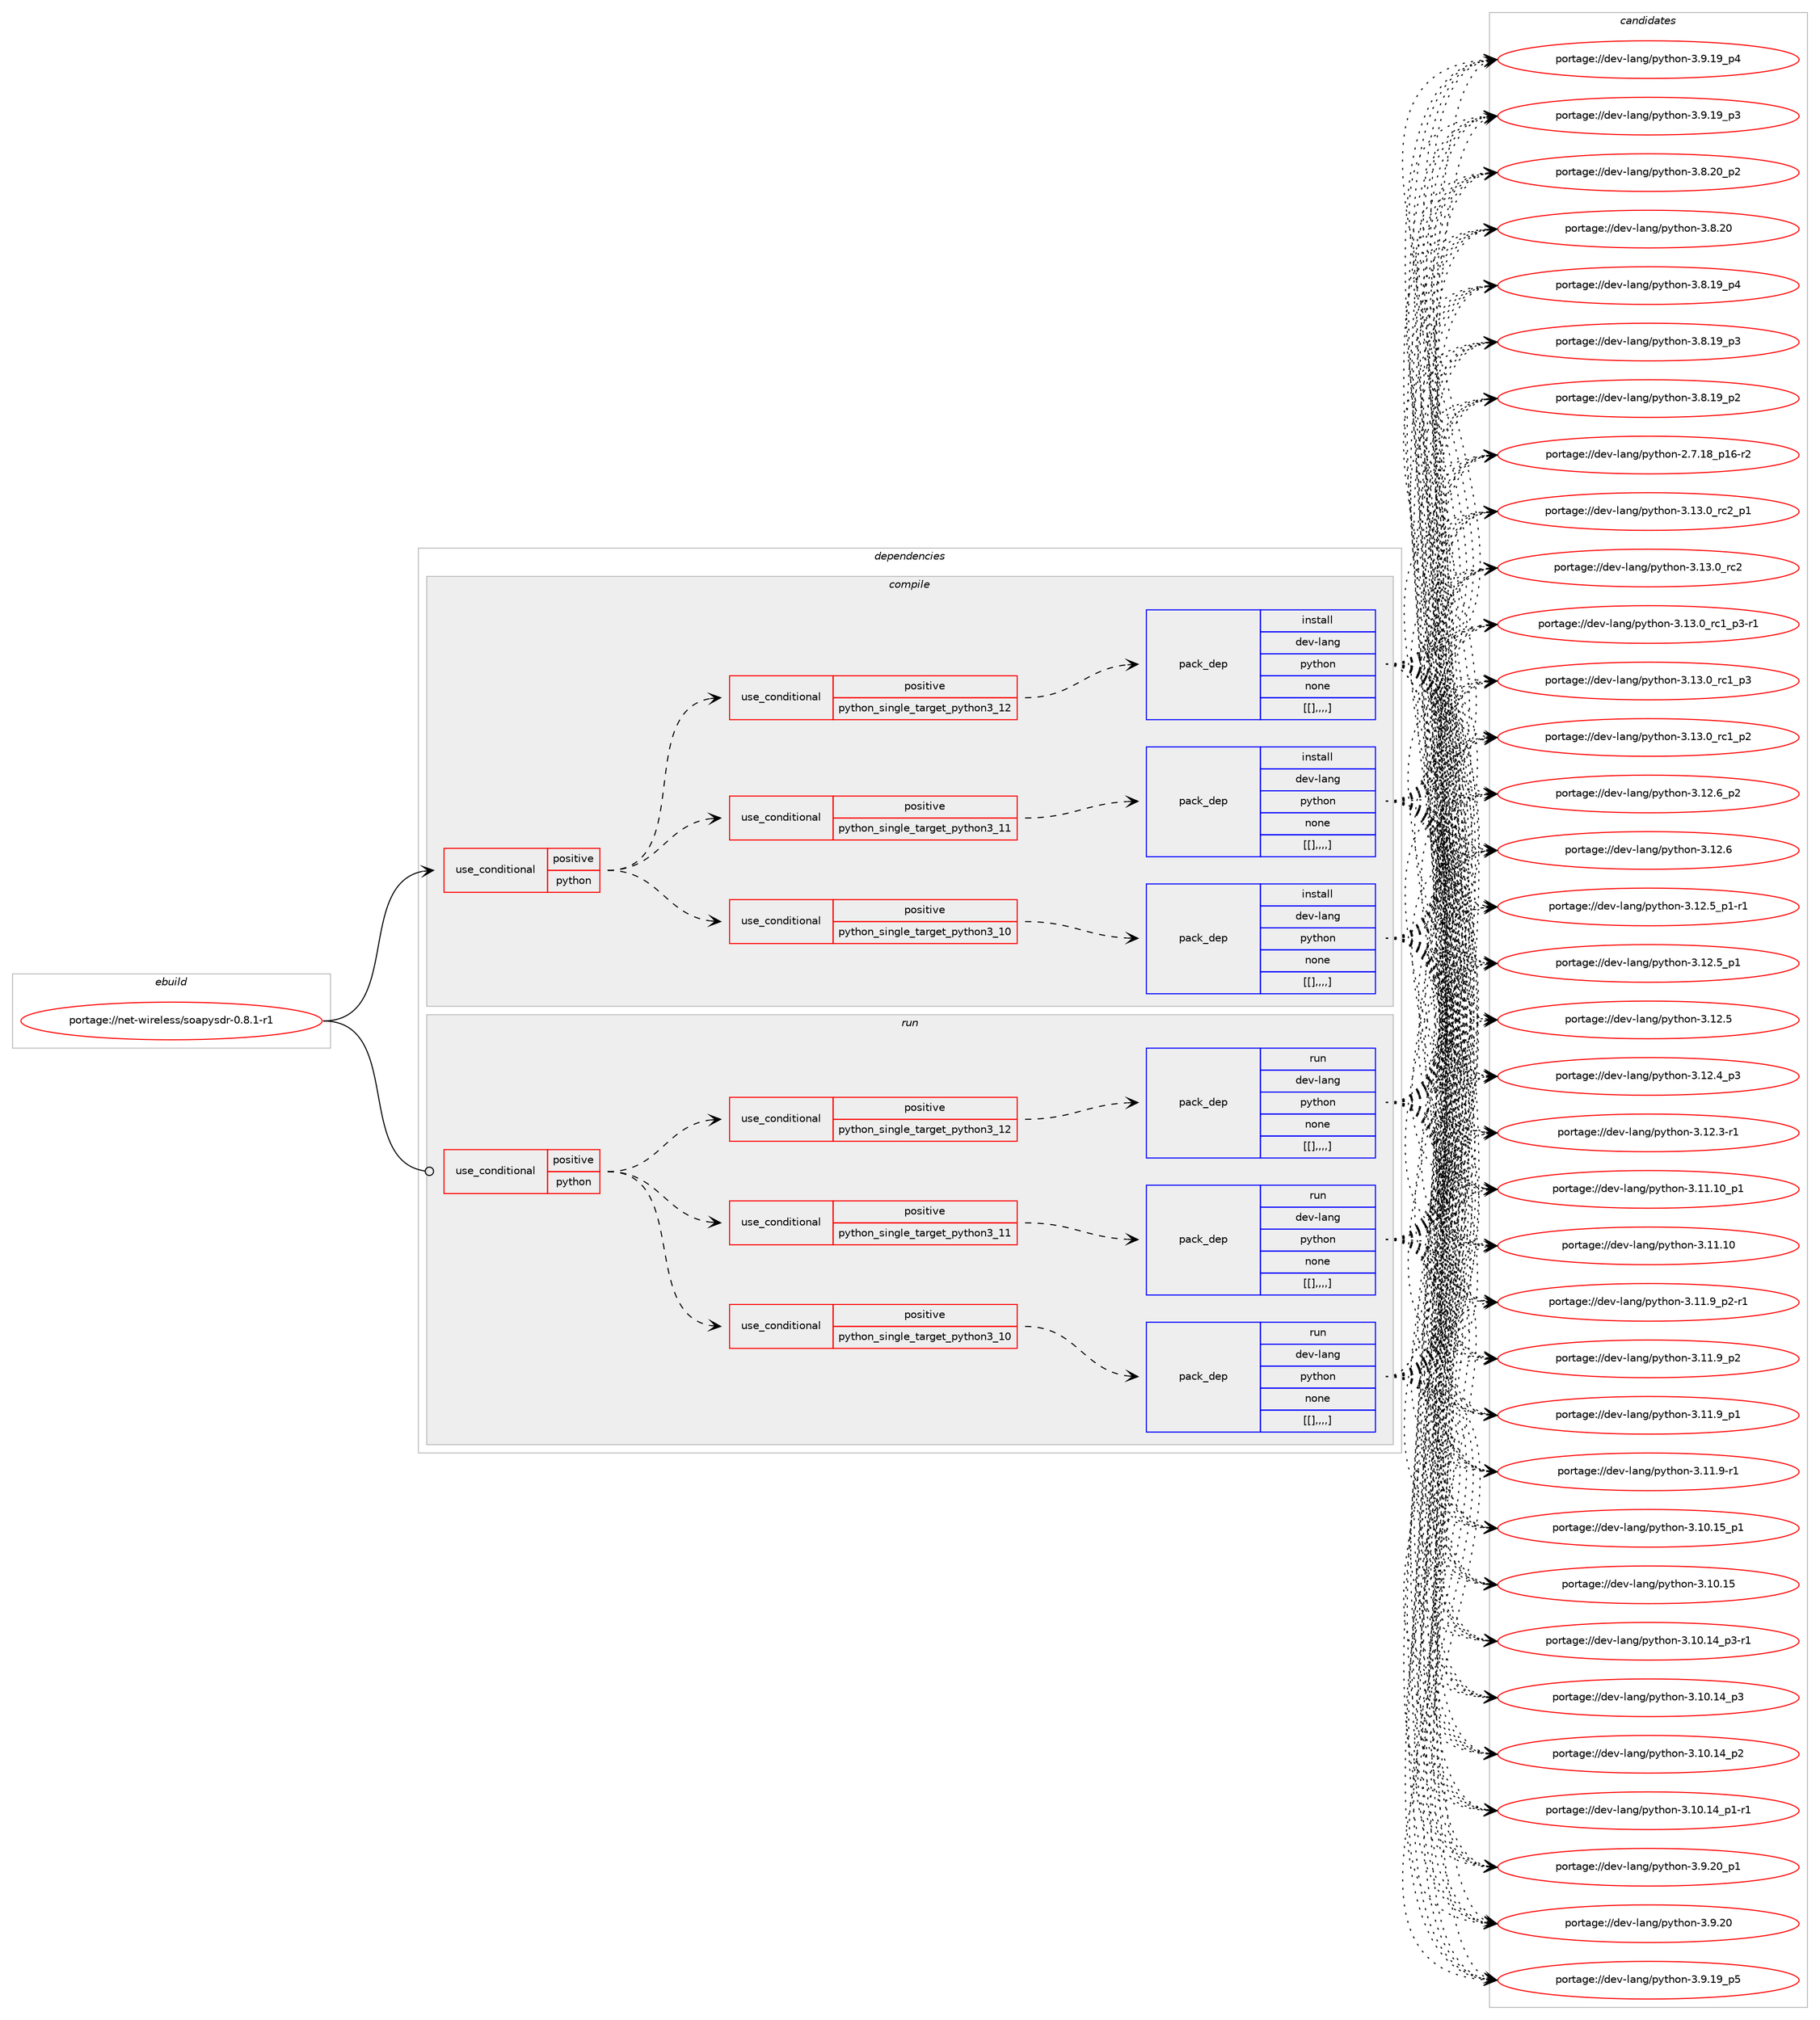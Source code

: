digraph prolog {

# *************
# Graph options
# *************

newrank=true;
concentrate=true;
compound=true;
graph [rankdir=LR,fontname=Helvetica,fontsize=10,ranksep=1.5];#, ranksep=2.5, nodesep=0.2];
edge  [arrowhead=vee];
node  [fontname=Helvetica,fontsize=10];

# **********
# The ebuild
# **********

subgraph cluster_leftcol {
color=gray;
label=<<i>ebuild</i>>;
id [label="portage://net-wireless/soapysdr-0.8.1-r1", color=red, width=4, href="../net-wireless/soapysdr-0.8.1-r1.svg"];
}

# ****************
# The dependencies
# ****************

subgraph cluster_midcol {
color=gray;
label=<<i>dependencies</i>>;
subgraph cluster_compile {
fillcolor="#eeeeee";
style=filled;
label=<<i>compile</i>>;
subgraph cond106927 {
dependency400017 [label=<<TABLE BORDER="0" CELLBORDER="1" CELLSPACING="0" CELLPADDING="4"><TR><TD ROWSPAN="3" CELLPADDING="10">use_conditional</TD></TR><TR><TD>positive</TD></TR><TR><TD>python</TD></TR></TABLE>>, shape=none, color=red];
subgraph cond106928 {
dependency400018 [label=<<TABLE BORDER="0" CELLBORDER="1" CELLSPACING="0" CELLPADDING="4"><TR><TD ROWSPAN="3" CELLPADDING="10">use_conditional</TD></TR><TR><TD>positive</TD></TR><TR><TD>python_single_target_python3_10</TD></TR></TABLE>>, shape=none, color=red];
subgraph pack290255 {
dependency400019 [label=<<TABLE BORDER="0" CELLBORDER="1" CELLSPACING="0" CELLPADDING="4" WIDTH="220"><TR><TD ROWSPAN="6" CELLPADDING="30">pack_dep</TD></TR><TR><TD WIDTH="110">install</TD></TR><TR><TD>dev-lang</TD></TR><TR><TD>python</TD></TR><TR><TD>none</TD></TR><TR><TD>[[],,,,]</TD></TR></TABLE>>, shape=none, color=blue];
}
dependency400018:e -> dependency400019:w [weight=20,style="dashed",arrowhead="vee"];
}
dependency400017:e -> dependency400018:w [weight=20,style="dashed",arrowhead="vee"];
subgraph cond106929 {
dependency400020 [label=<<TABLE BORDER="0" CELLBORDER="1" CELLSPACING="0" CELLPADDING="4"><TR><TD ROWSPAN="3" CELLPADDING="10">use_conditional</TD></TR><TR><TD>positive</TD></TR><TR><TD>python_single_target_python3_11</TD></TR></TABLE>>, shape=none, color=red];
subgraph pack290256 {
dependency400021 [label=<<TABLE BORDER="0" CELLBORDER="1" CELLSPACING="0" CELLPADDING="4" WIDTH="220"><TR><TD ROWSPAN="6" CELLPADDING="30">pack_dep</TD></TR><TR><TD WIDTH="110">install</TD></TR><TR><TD>dev-lang</TD></TR><TR><TD>python</TD></TR><TR><TD>none</TD></TR><TR><TD>[[],,,,]</TD></TR></TABLE>>, shape=none, color=blue];
}
dependency400020:e -> dependency400021:w [weight=20,style="dashed",arrowhead="vee"];
}
dependency400017:e -> dependency400020:w [weight=20,style="dashed",arrowhead="vee"];
subgraph cond106930 {
dependency400022 [label=<<TABLE BORDER="0" CELLBORDER="1" CELLSPACING="0" CELLPADDING="4"><TR><TD ROWSPAN="3" CELLPADDING="10">use_conditional</TD></TR><TR><TD>positive</TD></TR><TR><TD>python_single_target_python3_12</TD></TR></TABLE>>, shape=none, color=red];
subgraph pack290257 {
dependency400023 [label=<<TABLE BORDER="0" CELLBORDER="1" CELLSPACING="0" CELLPADDING="4" WIDTH="220"><TR><TD ROWSPAN="6" CELLPADDING="30">pack_dep</TD></TR><TR><TD WIDTH="110">install</TD></TR><TR><TD>dev-lang</TD></TR><TR><TD>python</TD></TR><TR><TD>none</TD></TR><TR><TD>[[],,,,]</TD></TR></TABLE>>, shape=none, color=blue];
}
dependency400022:e -> dependency400023:w [weight=20,style="dashed",arrowhead="vee"];
}
dependency400017:e -> dependency400022:w [weight=20,style="dashed",arrowhead="vee"];
}
id:e -> dependency400017:w [weight=20,style="solid",arrowhead="vee"];
}
subgraph cluster_compileandrun {
fillcolor="#eeeeee";
style=filled;
label=<<i>compile and run</i>>;
}
subgraph cluster_run {
fillcolor="#eeeeee";
style=filled;
label=<<i>run</i>>;
subgraph cond106931 {
dependency400024 [label=<<TABLE BORDER="0" CELLBORDER="1" CELLSPACING="0" CELLPADDING="4"><TR><TD ROWSPAN="3" CELLPADDING="10">use_conditional</TD></TR><TR><TD>positive</TD></TR><TR><TD>python</TD></TR></TABLE>>, shape=none, color=red];
subgraph cond106932 {
dependency400025 [label=<<TABLE BORDER="0" CELLBORDER="1" CELLSPACING="0" CELLPADDING="4"><TR><TD ROWSPAN="3" CELLPADDING="10">use_conditional</TD></TR><TR><TD>positive</TD></TR><TR><TD>python_single_target_python3_10</TD></TR></TABLE>>, shape=none, color=red];
subgraph pack290258 {
dependency400026 [label=<<TABLE BORDER="0" CELLBORDER="1" CELLSPACING="0" CELLPADDING="4" WIDTH="220"><TR><TD ROWSPAN="6" CELLPADDING="30">pack_dep</TD></TR><TR><TD WIDTH="110">run</TD></TR><TR><TD>dev-lang</TD></TR><TR><TD>python</TD></TR><TR><TD>none</TD></TR><TR><TD>[[],,,,]</TD></TR></TABLE>>, shape=none, color=blue];
}
dependency400025:e -> dependency400026:w [weight=20,style="dashed",arrowhead="vee"];
}
dependency400024:e -> dependency400025:w [weight=20,style="dashed",arrowhead="vee"];
subgraph cond106933 {
dependency400027 [label=<<TABLE BORDER="0" CELLBORDER="1" CELLSPACING="0" CELLPADDING="4"><TR><TD ROWSPAN="3" CELLPADDING="10">use_conditional</TD></TR><TR><TD>positive</TD></TR><TR><TD>python_single_target_python3_11</TD></TR></TABLE>>, shape=none, color=red];
subgraph pack290259 {
dependency400028 [label=<<TABLE BORDER="0" CELLBORDER="1" CELLSPACING="0" CELLPADDING="4" WIDTH="220"><TR><TD ROWSPAN="6" CELLPADDING="30">pack_dep</TD></TR><TR><TD WIDTH="110">run</TD></TR><TR><TD>dev-lang</TD></TR><TR><TD>python</TD></TR><TR><TD>none</TD></TR><TR><TD>[[],,,,]</TD></TR></TABLE>>, shape=none, color=blue];
}
dependency400027:e -> dependency400028:w [weight=20,style="dashed",arrowhead="vee"];
}
dependency400024:e -> dependency400027:w [weight=20,style="dashed",arrowhead="vee"];
subgraph cond106934 {
dependency400029 [label=<<TABLE BORDER="0" CELLBORDER="1" CELLSPACING="0" CELLPADDING="4"><TR><TD ROWSPAN="3" CELLPADDING="10">use_conditional</TD></TR><TR><TD>positive</TD></TR><TR><TD>python_single_target_python3_12</TD></TR></TABLE>>, shape=none, color=red];
subgraph pack290260 {
dependency400030 [label=<<TABLE BORDER="0" CELLBORDER="1" CELLSPACING="0" CELLPADDING="4" WIDTH="220"><TR><TD ROWSPAN="6" CELLPADDING="30">pack_dep</TD></TR><TR><TD WIDTH="110">run</TD></TR><TR><TD>dev-lang</TD></TR><TR><TD>python</TD></TR><TR><TD>none</TD></TR><TR><TD>[[],,,,]</TD></TR></TABLE>>, shape=none, color=blue];
}
dependency400029:e -> dependency400030:w [weight=20,style="dashed",arrowhead="vee"];
}
dependency400024:e -> dependency400029:w [weight=20,style="dashed",arrowhead="vee"];
}
id:e -> dependency400024:w [weight=20,style="solid",arrowhead="odot"];
}
}

# **************
# The candidates
# **************

subgraph cluster_choices {
rank=same;
color=gray;
label=<<i>candidates</i>>;

subgraph choice290255 {
color=black;
nodesep=1;
choice100101118451089711010347112121116104111110455146495146489511499509511249 [label="portage://dev-lang/python-3.13.0_rc2_p1", color=red, width=4,href="../dev-lang/python-3.13.0_rc2_p1.svg"];
choice10010111845108971101034711212111610411111045514649514648951149950 [label="portage://dev-lang/python-3.13.0_rc2", color=red, width=4,href="../dev-lang/python-3.13.0_rc2.svg"];
choice1001011184510897110103471121211161041111104551464951464895114994995112514511449 [label="portage://dev-lang/python-3.13.0_rc1_p3-r1", color=red, width=4,href="../dev-lang/python-3.13.0_rc1_p3-r1.svg"];
choice100101118451089711010347112121116104111110455146495146489511499499511251 [label="portage://dev-lang/python-3.13.0_rc1_p3", color=red, width=4,href="../dev-lang/python-3.13.0_rc1_p3.svg"];
choice100101118451089711010347112121116104111110455146495146489511499499511250 [label="portage://dev-lang/python-3.13.0_rc1_p2", color=red, width=4,href="../dev-lang/python-3.13.0_rc1_p2.svg"];
choice100101118451089711010347112121116104111110455146495046549511250 [label="portage://dev-lang/python-3.12.6_p2", color=red, width=4,href="../dev-lang/python-3.12.6_p2.svg"];
choice10010111845108971101034711212111610411111045514649504654 [label="portage://dev-lang/python-3.12.6", color=red, width=4,href="../dev-lang/python-3.12.6.svg"];
choice1001011184510897110103471121211161041111104551464950465395112494511449 [label="portage://dev-lang/python-3.12.5_p1-r1", color=red, width=4,href="../dev-lang/python-3.12.5_p1-r1.svg"];
choice100101118451089711010347112121116104111110455146495046539511249 [label="portage://dev-lang/python-3.12.5_p1", color=red, width=4,href="../dev-lang/python-3.12.5_p1.svg"];
choice10010111845108971101034711212111610411111045514649504653 [label="portage://dev-lang/python-3.12.5", color=red, width=4,href="../dev-lang/python-3.12.5.svg"];
choice100101118451089711010347112121116104111110455146495046529511251 [label="portage://dev-lang/python-3.12.4_p3", color=red, width=4,href="../dev-lang/python-3.12.4_p3.svg"];
choice100101118451089711010347112121116104111110455146495046514511449 [label="portage://dev-lang/python-3.12.3-r1", color=red, width=4,href="../dev-lang/python-3.12.3-r1.svg"];
choice10010111845108971101034711212111610411111045514649494649489511249 [label="portage://dev-lang/python-3.11.10_p1", color=red, width=4,href="../dev-lang/python-3.11.10_p1.svg"];
choice1001011184510897110103471121211161041111104551464949464948 [label="portage://dev-lang/python-3.11.10", color=red, width=4,href="../dev-lang/python-3.11.10.svg"];
choice1001011184510897110103471121211161041111104551464949465795112504511449 [label="portage://dev-lang/python-3.11.9_p2-r1", color=red, width=4,href="../dev-lang/python-3.11.9_p2-r1.svg"];
choice100101118451089711010347112121116104111110455146494946579511250 [label="portage://dev-lang/python-3.11.9_p2", color=red, width=4,href="../dev-lang/python-3.11.9_p2.svg"];
choice100101118451089711010347112121116104111110455146494946579511249 [label="portage://dev-lang/python-3.11.9_p1", color=red, width=4,href="../dev-lang/python-3.11.9_p1.svg"];
choice100101118451089711010347112121116104111110455146494946574511449 [label="portage://dev-lang/python-3.11.9-r1", color=red, width=4,href="../dev-lang/python-3.11.9-r1.svg"];
choice10010111845108971101034711212111610411111045514649484649539511249 [label="portage://dev-lang/python-3.10.15_p1", color=red, width=4,href="../dev-lang/python-3.10.15_p1.svg"];
choice1001011184510897110103471121211161041111104551464948464953 [label="portage://dev-lang/python-3.10.15", color=red, width=4,href="../dev-lang/python-3.10.15.svg"];
choice100101118451089711010347112121116104111110455146494846495295112514511449 [label="portage://dev-lang/python-3.10.14_p3-r1", color=red, width=4,href="../dev-lang/python-3.10.14_p3-r1.svg"];
choice10010111845108971101034711212111610411111045514649484649529511251 [label="portage://dev-lang/python-3.10.14_p3", color=red, width=4,href="../dev-lang/python-3.10.14_p3.svg"];
choice10010111845108971101034711212111610411111045514649484649529511250 [label="portage://dev-lang/python-3.10.14_p2", color=red, width=4,href="../dev-lang/python-3.10.14_p2.svg"];
choice100101118451089711010347112121116104111110455146494846495295112494511449 [label="portage://dev-lang/python-3.10.14_p1-r1", color=red, width=4,href="../dev-lang/python-3.10.14_p1-r1.svg"];
choice100101118451089711010347112121116104111110455146574650489511249 [label="portage://dev-lang/python-3.9.20_p1", color=red, width=4,href="../dev-lang/python-3.9.20_p1.svg"];
choice10010111845108971101034711212111610411111045514657465048 [label="portage://dev-lang/python-3.9.20", color=red, width=4,href="../dev-lang/python-3.9.20.svg"];
choice100101118451089711010347112121116104111110455146574649579511253 [label="portage://dev-lang/python-3.9.19_p5", color=red, width=4,href="../dev-lang/python-3.9.19_p5.svg"];
choice100101118451089711010347112121116104111110455146574649579511252 [label="portage://dev-lang/python-3.9.19_p4", color=red, width=4,href="../dev-lang/python-3.9.19_p4.svg"];
choice100101118451089711010347112121116104111110455146574649579511251 [label="portage://dev-lang/python-3.9.19_p3", color=red, width=4,href="../dev-lang/python-3.9.19_p3.svg"];
choice100101118451089711010347112121116104111110455146564650489511250 [label="portage://dev-lang/python-3.8.20_p2", color=red, width=4,href="../dev-lang/python-3.8.20_p2.svg"];
choice10010111845108971101034711212111610411111045514656465048 [label="portage://dev-lang/python-3.8.20", color=red, width=4,href="../dev-lang/python-3.8.20.svg"];
choice100101118451089711010347112121116104111110455146564649579511252 [label="portage://dev-lang/python-3.8.19_p4", color=red, width=4,href="../dev-lang/python-3.8.19_p4.svg"];
choice100101118451089711010347112121116104111110455146564649579511251 [label="portage://dev-lang/python-3.8.19_p3", color=red, width=4,href="../dev-lang/python-3.8.19_p3.svg"];
choice100101118451089711010347112121116104111110455146564649579511250 [label="portage://dev-lang/python-3.8.19_p2", color=red, width=4,href="../dev-lang/python-3.8.19_p2.svg"];
choice100101118451089711010347112121116104111110455046554649569511249544511450 [label="portage://dev-lang/python-2.7.18_p16-r2", color=red, width=4,href="../dev-lang/python-2.7.18_p16-r2.svg"];
dependency400019:e -> choice100101118451089711010347112121116104111110455146495146489511499509511249:w [style=dotted,weight="100"];
dependency400019:e -> choice10010111845108971101034711212111610411111045514649514648951149950:w [style=dotted,weight="100"];
dependency400019:e -> choice1001011184510897110103471121211161041111104551464951464895114994995112514511449:w [style=dotted,weight="100"];
dependency400019:e -> choice100101118451089711010347112121116104111110455146495146489511499499511251:w [style=dotted,weight="100"];
dependency400019:e -> choice100101118451089711010347112121116104111110455146495146489511499499511250:w [style=dotted,weight="100"];
dependency400019:e -> choice100101118451089711010347112121116104111110455146495046549511250:w [style=dotted,weight="100"];
dependency400019:e -> choice10010111845108971101034711212111610411111045514649504654:w [style=dotted,weight="100"];
dependency400019:e -> choice1001011184510897110103471121211161041111104551464950465395112494511449:w [style=dotted,weight="100"];
dependency400019:e -> choice100101118451089711010347112121116104111110455146495046539511249:w [style=dotted,weight="100"];
dependency400019:e -> choice10010111845108971101034711212111610411111045514649504653:w [style=dotted,weight="100"];
dependency400019:e -> choice100101118451089711010347112121116104111110455146495046529511251:w [style=dotted,weight="100"];
dependency400019:e -> choice100101118451089711010347112121116104111110455146495046514511449:w [style=dotted,weight="100"];
dependency400019:e -> choice10010111845108971101034711212111610411111045514649494649489511249:w [style=dotted,weight="100"];
dependency400019:e -> choice1001011184510897110103471121211161041111104551464949464948:w [style=dotted,weight="100"];
dependency400019:e -> choice1001011184510897110103471121211161041111104551464949465795112504511449:w [style=dotted,weight="100"];
dependency400019:e -> choice100101118451089711010347112121116104111110455146494946579511250:w [style=dotted,weight="100"];
dependency400019:e -> choice100101118451089711010347112121116104111110455146494946579511249:w [style=dotted,weight="100"];
dependency400019:e -> choice100101118451089711010347112121116104111110455146494946574511449:w [style=dotted,weight="100"];
dependency400019:e -> choice10010111845108971101034711212111610411111045514649484649539511249:w [style=dotted,weight="100"];
dependency400019:e -> choice1001011184510897110103471121211161041111104551464948464953:w [style=dotted,weight="100"];
dependency400019:e -> choice100101118451089711010347112121116104111110455146494846495295112514511449:w [style=dotted,weight="100"];
dependency400019:e -> choice10010111845108971101034711212111610411111045514649484649529511251:w [style=dotted,weight="100"];
dependency400019:e -> choice10010111845108971101034711212111610411111045514649484649529511250:w [style=dotted,weight="100"];
dependency400019:e -> choice100101118451089711010347112121116104111110455146494846495295112494511449:w [style=dotted,weight="100"];
dependency400019:e -> choice100101118451089711010347112121116104111110455146574650489511249:w [style=dotted,weight="100"];
dependency400019:e -> choice10010111845108971101034711212111610411111045514657465048:w [style=dotted,weight="100"];
dependency400019:e -> choice100101118451089711010347112121116104111110455146574649579511253:w [style=dotted,weight="100"];
dependency400019:e -> choice100101118451089711010347112121116104111110455146574649579511252:w [style=dotted,weight="100"];
dependency400019:e -> choice100101118451089711010347112121116104111110455146574649579511251:w [style=dotted,weight="100"];
dependency400019:e -> choice100101118451089711010347112121116104111110455146564650489511250:w [style=dotted,weight="100"];
dependency400019:e -> choice10010111845108971101034711212111610411111045514656465048:w [style=dotted,weight="100"];
dependency400019:e -> choice100101118451089711010347112121116104111110455146564649579511252:w [style=dotted,weight="100"];
dependency400019:e -> choice100101118451089711010347112121116104111110455146564649579511251:w [style=dotted,weight="100"];
dependency400019:e -> choice100101118451089711010347112121116104111110455146564649579511250:w [style=dotted,weight="100"];
dependency400019:e -> choice100101118451089711010347112121116104111110455046554649569511249544511450:w [style=dotted,weight="100"];
}
subgraph choice290256 {
color=black;
nodesep=1;
choice100101118451089711010347112121116104111110455146495146489511499509511249 [label="portage://dev-lang/python-3.13.0_rc2_p1", color=red, width=4,href="../dev-lang/python-3.13.0_rc2_p1.svg"];
choice10010111845108971101034711212111610411111045514649514648951149950 [label="portage://dev-lang/python-3.13.0_rc2", color=red, width=4,href="../dev-lang/python-3.13.0_rc2.svg"];
choice1001011184510897110103471121211161041111104551464951464895114994995112514511449 [label="portage://dev-lang/python-3.13.0_rc1_p3-r1", color=red, width=4,href="../dev-lang/python-3.13.0_rc1_p3-r1.svg"];
choice100101118451089711010347112121116104111110455146495146489511499499511251 [label="portage://dev-lang/python-3.13.0_rc1_p3", color=red, width=4,href="../dev-lang/python-3.13.0_rc1_p3.svg"];
choice100101118451089711010347112121116104111110455146495146489511499499511250 [label="portage://dev-lang/python-3.13.0_rc1_p2", color=red, width=4,href="../dev-lang/python-3.13.0_rc1_p2.svg"];
choice100101118451089711010347112121116104111110455146495046549511250 [label="portage://dev-lang/python-3.12.6_p2", color=red, width=4,href="../dev-lang/python-3.12.6_p2.svg"];
choice10010111845108971101034711212111610411111045514649504654 [label="portage://dev-lang/python-3.12.6", color=red, width=4,href="../dev-lang/python-3.12.6.svg"];
choice1001011184510897110103471121211161041111104551464950465395112494511449 [label="portage://dev-lang/python-3.12.5_p1-r1", color=red, width=4,href="../dev-lang/python-3.12.5_p1-r1.svg"];
choice100101118451089711010347112121116104111110455146495046539511249 [label="portage://dev-lang/python-3.12.5_p1", color=red, width=4,href="../dev-lang/python-3.12.5_p1.svg"];
choice10010111845108971101034711212111610411111045514649504653 [label="portage://dev-lang/python-3.12.5", color=red, width=4,href="../dev-lang/python-3.12.5.svg"];
choice100101118451089711010347112121116104111110455146495046529511251 [label="portage://dev-lang/python-3.12.4_p3", color=red, width=4,href="../dev-lang/python-3.12.4_p3.svg"];
choice100101118451089711010347112121116104111110455146495046514511449 [label="portage://dev-lang/python-3.12.3-r1", color=red, width=4,href="../dev-lang/python-3.12.3-r1.svg"];
choice10010111845108971101034711212111610411111045514649494649489511249 [label="portage://dev-lang/python-3.11.10_p1", color=red, width=4,href="../dev-lang/python-3.11.10_p1.svg"];
choice1001011184510897110103471121211161041111104551464949464948 [label="portage://dev-lang/python-3.11.10", color=red, width=4,href="../dev-lang/python-3.11.10.svg"];
choice1001011184510897110103471121211161041111104551464949465795112504511449 [label="portage://dev-lang/python-3.11.9_p2-r1", color=red, width=4,href="../dev-lang/python-3.11.9_p2-r1.svg"];
choice100101118451089711010347112121116104111110455146494946579511250 [label="portage://dev-lang/python-3.11.9_p2", color=red, width=4,href="../dev-lang/python-3.11.9_p2.svg"];
choice100101118451089711010347112121116104111110455146494946579511249 [label="portage://dev-lang/python-3.11.9_p1", color=red, width=4,href="../dev-lang/python-3.11.9_p1.svg"];
choice100101118451089711010347112121116104111110455146494946574511449 [label="portage://dev-lang/python-3.11.9-r1", color=red, width=4,href="../dev-lang/python-3.11.9-r1.svg"];
choice10010111845108971101034711212111610411111045514649484649539511249 [label="portage://dev-lang/python-3.10.15_p1", color=red, width=4,href="../dev-lang/python-3.10.15_p1.svg"];
choice1001011184510897110103471121211161041111104551464948464953 [label="portage://dev-lang/python-3.10.15", color=red, width=4,href="../dev-lang/python-3.10.15.svg"];
choice100101118451089711010347112121116104111110455146494846495295112514511449 [label="portage://dev-lang/python-3.10.14_p3-r1", color=red, width=4,href="../dev-lang/python-3.10.14_p3-r1.svg"];
choice10010111845108971101034711212111610411111045514649484649529511251 [label="portage://dev-lang/python-3.10.14_p3", color=red, width=4,href="../dev-lang/python-3.10.14_p3.svg"];
choice10010111845108971101034711212111610411111045514649484649529511250 [label="portage://dev-lang/python-3.10.14_p2", color=red, width=4,href="../dev-lang/python-3.10.14_p2.svg"];
choice100101118451089711010347112121116104111110455146494846495295112494511449 [label="portage://dev-lang/python-3.10.14_p1-r1", color=red, width=4,href="../dev-lang/python-3.10.14_p1-r1.svg"];
choice100101118451089711010347112121116104111110455146574650489511249 [label="portage://dev-lang/python-3.9.20_p1", color=red, width=4,href="../dev-lang/python-3.9.20_p1.svg"];
choice10010111845108971101034711212111610411111045514657465048 [label="portage://dev-lang/python-3.9.20", color=red, width=4,href="../dev-lang/python-3.9.20.svg"];
choice100101118451089711010347112121116104111110455146574649579511253 [label="portage://dev-lang/python-3.9.19_p5", color=red, width=4,href="../dev-lang/python-3.9.19_p5.svg"];
choice100101118451089711010347112121116104111110455146574649579511252 [label="portage://dev-lang/python-3.9.19_p4", color=red, width=4,href="../dev-lang/python-3.9.19_p4.svg"];
choice100101118451089711010347112121116104111110455146574649579511251 [label="portage://dev-lang/python-3.9.19_p3", color=red, width=4,href="../dev-lang/python-3.9.19_p3.svg"];
choice100101118451089711010347112121116104111110455146564650489511250 [label="portage://dev-lang/python-3.8.20_p2", color=red, width=4,href="../dev-lang/python-3.8.20_p2.svg"];
choice10010111845108971101034711212111610411111045514656465048 [label="portage://dev-lang/python-3.8.20", color=red, width=4,href="../dev-lang/python-3.8.20.svg"];
choice100101118451089711010347112121116104111110455146564649579511252 [label="portage://dev-lang/python-3.8.19_p4", color=red, width=4,href="../dev-lang/python-3.8.19_p4.svg"];
choice100101118451089711010347112121116104111110455146564649579511251 [label="portage://dev-lang/python-3.8.19_p3", color=red, width=4,href="../dev-lang/python-3.8.19_p3.svg"];
choice100101118451089711010347112121116104111110455146564649579511250 [label="portage://dev-lang/python-3.8.19_p2", color=red, width=4,href="../dev-lang/python-3.8.19_p2.svg"];
choice100101118451089711010347112121116104111110455046554649569511249544511450 [label="portage://dev-lang/python-2.7.18_p16-r2", color=red, width=4,href="../dev-lang/python-2.7.18_p16-r2.svg"];
dependency400021:e -> choice100101118451089711010347112121116104111110455146495146489511499509511249:w [style=dotted,weight="100"];
dependency400021:e -> choice10010111845108971101034711212111610411111045514649514648951149950:w [style=dotted,weight="100"];
dependency400021:e -> choice1001011184510897110103471121211161041111104551464951464895114994995112514511449:w [style=dotted,weight="100"];
dependency400021:e -> choice100101118451089711010347112121116104111110455146495146489511499499511251:w [style=dotted,weight="100"];
dependency400021:e -> choice100101118451089711010347112121116104111110455146495146489511499499511250:w [style=dotted,weight="100"];
dependency400021:e -> choice100101118451089711010347112121116104111110455146495046549511250:w [style=dotted,weight="100"];
dependency400021:e -> choice10010111845108971101034711212111610411111045514649504654:w [style=dotted,weight="100"];
dependency400021:e -> choice1001011184510897110103471121211161041111104551464950465395112494511449:w [style=dotted,weight="100"];
dependency400021:e -> choice100101118451089711010347112121116104111110455146495046539511249:w [style=dotted,weight="100"];
dependency400021:e -> choice10010111845108971101034711212111610411111045514649504653:w [style=dotted,weight="100"];
dependency400021:e -> choice100101118451089711010347112121116104111110455146495046529511251:w [style=dotted,weight="100"];
dependency400021:e -> choice100101118451089711010347112121116104111110455146495046514511449:w [style=dotted,weight="100"];
dependency400021:e -> choice10010111845108971101034711212111610411111045514649494649489511249:w [style=dotted,weight="100"];
dependency400021:e -> choice1001011184510897110103471121211161041111104551464949464948:w [style=dotted,weight="100"];
dependency400021:e -> choice1001011184510897110103471121211161041111104551464949465795112504511449:w [style=dotted,weight="100"];
dependency400021:e -> choice100101118451089711010347112121116104111110455146494946579511250:w [style=dotted,weight="100"];
dependency400021:e -> choice100101118451089711010347112121116104111110455146494946579511249:w [style=dotted,weight="100"];
dependency400021:e -> choice100101118451089711010347112121116104111110455146494946574511449:w [style=dotted,weight="100"];
dependency400021:e -> choice10010111845108971101034711212111610411111045514649484649539511249:w [style=dotted,weight="100"];
dependency400021:e -> choice1001011184510897110103471121211161041111104551464948464953:w [style=dotted,weight="100"];
dependency400021:e -> choice100101118451089711010347112121116104111110455146494846495295112514511449:w [style=dotted,weight="100"];
dependency400021:e -> choice10010111845108971101034711212111610411111045514649484649529511251:w [style=dotted,weight="100"];
dependency400021:e -> choice10010111845108971101034711212111610411111045514649484649529511250:w [style=dotted,weight="100"];
dependency400021:e -> choice100101118451089711010347112121116104111110455146494846495295112494511449:w [style=dotted,weight="100"];
dependency400021:e -> choice100101118451089711010347112121116104111110455146574650489511249:w [style=dotted,weight="100"];
dependency400021:e -> choice10010111845108971101034711212111610411111045514657465048:w [style=dotted,weight="100"];
dependency400021:e -> choice100101118451089711010347112121116104111110455146574649579511253:w [style=dotted,weight="100"];
dependency400021:e -> choice100101118451089711010347112121116104111110455146574649579511252:w [style=dotted,weight="100"];
dependency400021:e -> choice100101118451089711010347112121116104111110455146574649579511251:w [style=dotted,weight="100"];
dependency400021:e -> choice100101118451089711010347112121116104111110455146564650489511250:w [style=dotted,weight="100"];
dependency400021:e -> choice10010111845108971101034711212111610411111045514656465048:w [style=dotted,weight="100"];
dependency400021:e -> choice100101118451089711010347112121116104111110455146564649579511252:w [style=dotted,weight="100"];
dependency400021:e -> choice100101118451089711010347112121116104111110455146564649579511251:w [style=dotted,weight="100"];
dependency400021:e -> choice100101118451089711010347112121116104111110455146564649579511250:w [style=dotted,weight="100"];
dependency400021:e -> choice100101118451089711010347112121116104111110455046554649569511249544511450:w [style=dotted,weight="100"];
}
subgraph choice290257 {
color=black;
nodesep=1;
choice100101118451089711010347112121116104111110455146495146489511499509511249 [label="portage://dev-lang/python-3.13.0_rc2_p1", color=red, width=4,href="../dev-lang/python-3.13.0_rc2_p1.svg"];
choice10010111845108971101034711212111610411111045514649514648951149950 [label="portage://dev-lang/python-3.13.0_rc2", color=red, width=4,href="../dev-lang/python-3.13.0_rc2.svg"];
choice1001011184510897110103471121211161041111104551464951464895114994995112514511449 [label="portage://dev-lang/python-3.13.0_rc1_p3-r1", color=red, width=4,href="../dev-lang/python-3.13.0_rc1_p3-r1.svg"];
choice100101118451089711010347112121116104111110455146495146489511499499511251 [label="portage://dev-lang/python-3.13.0_rc1_p3", color=red, width=4,href="../dev-lang/python-3.13.0_rc1_p3.svg"];
choice100101118451089711010347112121116104111110455146495146489511499499511250 [label="portage://dev-lang/python-3.13.0_rc1_p2", color=red, width=4,href="../dev-lang/python-3.13.0_rc1_p2.svg"];
choice100101118451089711010347112121116104111110455146495046549511250 [label="portage://dev-lang/python-3.12.6_p2", color=red, width=4,href="../dev-lang/python-3.12.6_p2.svg"];
choice10010111845108971101034711212111610411111045514649504654 [label="portage://dev-lang/python-3.12.6", color=red, width=4,href="../dev-lang/python-3.12.6.svg"];
choice1001011184510897110103471121211161041111104551464950465395112494511449 [label="portage://dev-lang/python-3.12.5_p1-r1", color=red, width=4,href="../dev-lang/python-3.12.5_p1-r1.svg"];
choice100101118451089711010347112121116104111110455146495046539511249 [label="portage://dev-lang/python-3.12.5_p1", color=red, width=4,href="../dev-lang/python-3.12.5_p1.svg"];
choice10010111845108971101034711212111610411111045514649504653 [label="portage://dev-lang/python-3.12.5", color=red, width=4,href="../dev-lang/python-3.12.5.svg"];
choice100101118451089711010347112121116104111110455146495046529511251 [label="portage://dev-lang/python-3.12.4_p3", color=red, width=4,href="../dev-lang/python-3.12.4_p3.svg"];
choice100101118451089711010347112121116104111110455146495046514511449 [label="portage://dev-lang/python-3.12.3-r1", color=red, width=4,href="../dev-lang/python-3.12.3-r1.svg"];
choice10010111845108971101034711212111610411111045514649494649489511249 [label="portage://dev-lang/python-3.11.10_p1", color=red, width=4,href="../dev-lang/python-3.11.10_p1.svg"];
choice1001011184510897110103471121211161041111104551464949464948 [label="portage://dev-lang/python-3.11.10", color=red, width=4,href="../dev-lang/python-3.11.10.svg"];
choice1001011184510897110103471121211161041111104551464949465795112504511449 [label="portage://dev-lang/python-3.11.9_p2-r1", color=red, width=4,href="../dev-lang/python-3.11.9_p2-r1.svg"];
choice100101118451089711010347112121116104111110455146494946579511250 [label="portage://dev-lang/python-3.11.9_p2", color=red, width=4,href="../dev-lang/python-3.11.9_p2.svg"];
choice100101118451089711010347112121116104111110455146494946579511249 [label="portage://dev-lang/python-3.11.9_p1", color=red, width=4,href="../dev-lang/python-3.11.9_p1.svg"];
choice100101118451089711010347112121116104111110455146494946574511449 [label="portage://dev-lang/python-3.11.9-r1", color=red, width=4,href="../dev-lang/python-3.11.9-r1.svg"];
choice10010111845108971101034711212111610411111045514649484649539511249 [label="portage://dev-lang/python-3.10.15_p1", color=red, width=4,href="../dev-lang/python-3.10.15_p1.svg"];
choice1001011184510897110103471121211161041111104551464948464953 [label="portage://dev-lang/python-3.10.15", color=red, width=4,href="../dev-lang/python-3.10.15.svg"];
choice100101118451089711010347112121116104111110455146494846495295112514511449 [label="portage://dev-lang/python-3.10.14_p3-r1", color=red, width=4,href="../dev-lang/python-3.10.14_p3-r1.svg"];
choice10010111845108971101034711212111610411111045514649484649529511251 [label="portage://dev-lang/python-3.10.14_p3", color=red, width=4,href="../dev-lang/python-3.10.14_p3.svg"];
choice10010111845108971101034711212111610411111045514649484649529511250 [label="portage://dev-lang/python-3.10.14_p2", color=red, width=4,href="../dev-lang/python-3.10.14_p2.svg"];
choice100101118451089711010347112121116104111110455146494846495295112494511449 [label="portage://dev-lang/python-3.10.14_p1-r1", color=red, width=4,href="../dev-lang/python-3.10.14_p1-r1.svg"];
choice100101118451089711010347112121116104111110455146574650489511249 [label="portage://dev-lang/python-3.9.20_p1", color=red, width=4,href="../dev-lang/python-3.9.20_p1.svg"];
choice10010111845108971101034711212111610411111045514657465048 [label="portage://dev-lang/python-3.9.20", color=red, width=4,href="../dev-lang/python-3.9.20.svg"];
choice100101118451089711010347112121116104111110455146574649579511253 [label="portage://dev-lang/python-3.9.19_p5", color=red, width=4,href="../dev-lang/python-3.9.19_p5.svg"];
choice100101118451089711010347112121116104111110455146574649579511252 [label="portage://dev-lang/python-3.9.19_p4", color=red, width=4,href="../dev-lang/python-3.9.19_p4.svg"];
choice100101118451089711010347112121116104111110455146574649579511251 [label="portage://dev-lang/python-3.9.19_p3", color=red, width=4,href="../dev-lang/python-3.9.19_p3.svg"];
choice100101118451089711010347112121116104111110455146564650489511250 [label="portage://dev-lang/python-3.8.20_p2", color=red, width=4,href="../dev-lang/python-3.8.20_p2.svg"];
choice10010111845108971101034711212111610411111045514656465048 [label="portage://dev-lang/python-3.8.20", color=red, width=4,href="../dev-lang/python-3.8.20.svg"];
choice100101118451089711010347112121116104111110455146564649579511252 [label="portage://dev-lang/python-3.8.19_p4", color=red, width=4,href="../dev-lang/python-3.8.19_p4.svg"];
choice100101118451089711010347112121116104111110455146564649579511251 [label="portage://dev-lang/python-3.8.19_p3", color=red, width=4,href="../dev-lang/python-3.8.19_p3.svg"];
choice100101118451089711010347112121116104111110455146564649579511250 [label="portage://dev-lang/python-3.8.19_p2", color=red, width=4,href="../dev-lang/python-3.8.19_p2.svg"];
choice100101118451089711010347112121116104111110455046554649569511249544511450 [label="portage://dev-lang/python-2.7.18_p16-r2", color=red, width=4,href="../dev-lang/python-2.7.18_p16-r2.svg"];
dependency400023:e -> choice100101118451089711010347112121116104111110455146495146489511499509511249:w [style=dotted,weight="100"];
dependency400023:e -> choice10010111845108971101034711212111610411111045514649514648951149950:w [style=dotted,weight="100"];
dependency400023:e -> choice1001011184510897110103471121211161041111104551464951464895114994995112514511449:w [style=dotted,weight="100"];
dependency400023:e -> choice100101118451089711010347112121116104111110455146495146489511499499511251:w [style=dotted,weight="100"];
dependency400023:e -> choice100101118451089711010347112121116104111110455146495146489511499499511250:w [style=dotted,weight="100"];
dependency400023:e -> choice100101118451089711010347112121116104111110455146495046549511250:w [style=dotted,weight="100"];
dependency400023:e -> choice10010111845108971101034711212111610411111045514649504654:w [style=dotted,weight="100"];
dependency400023:e -> choice1001011184510897110103471121211161041111104551464950465395112494511449:w [style=dotted,weight="100"];
dependency400023:e -> choice100101118451089711010347112121116104111110455146495046539511249:w [style=dotted,weight="100"];
dependency400023:e -> choice10010111845108971101034711212111610411111045514649504653:w [style=dotted,weight="100"];
dependency400023:e -> choice100101118451089711010347112121116104111110455146495046529511251:w [style=dotted,weight="100"];
dependency400023:e -> choice100101118451089711010347112121116104111110455146495046514511449:w [style=dotted,weight="100"];
dependency400023:e -> choice10010111845108971101034711212111610411111045514649494649489511249:w [style=dotted,weight="100"];
dependency400023:e -> choice1001011184510897110103471121211161041111104551464949464948:w [style=dotted,weight="100"];
dependency400023:e -> choice1001011184510897110103471121211161041111104551464949465795112504511449:w [style=dotted,weight="100"];
dependency400023:e -> choice100101118451089711010347112121116104111110455146494946579511250:w [style=dotted,weight="100"];
dependency400023:e -> choice100101118451089711010347112121116104111110455146494946579511249:w [style=dotted,weight="100"];
dependency400023:e -> choice100101118451089711010347112121116104111110455146494946574511449:w [style=dotted,weight="100"];
dependency400023:e -> choice10010111845108971101034711212111610411111045514649484649539511249:w [style=dotted,weight="100"];
dependency400023:e -> choice1001011184510897110103471121211161041111104551464948464953:w [style=dotted,weight="100"];
dependency400023:e -> choice100101118451089711010347112121116104111110455146494846495295112514511449:w [style=dotted,weight="100"];
dependency400023:e -> choice10010111845108971101034711212111610411111045514649484649529511251:w [style=dotted,weight="100"];
dependency400023:e -> choice10010111845108971101034711212111610411111045514649484649529511250:w [style=dotted,weight="100"];
dependency400023:e -> choice100101118451089711010347112121116104111110455146494846495295112494511449:w [style=dotted,weight="100"];
dependency400023:e -> choice100101118451089711010347112121116104111110455146574650489511249:w [style=dotted,weight="100"];
dependency400023:e -> choice10010111845108971101034711212111610411111045514657465048:w [style=dotted,weight="100"];
dependency400023:e -> choice100101118451089711010347112121116104111110455146574649579511253:w [style=dotted,weight="100"];
dependency400023:e -> choice100101118451089711010347112121116104111110455146574649579511252:w [style=dotted,weight="100"];
dependency400023:e -> choice100101118451089711010347112121116104111110455146574649579511251:w [style=dotted,weight="100"];
dependency400023:e -> choice100101118451089711010347112121116104111110455146564650489511250:w [style=dotted,weight="100"];
dependency400023:e -> choice10010111845108971101034711212111610411111045514656465048:w [style=dotted,weight="100"];
dependency400023:e -> choice100101118451089711010347112121116104111110455146564649579511252:w [style=dotted,weight="100"];
dependency400023:e -> choice100101118451089711010347112121116104111110455146564649579511251:w [style=dotted,weight="100"];
dependency400023:e -> choice100101118451089711010347112121116104111110455146564649579511250:w [style=dotted,weight="100"];
dependency400023:e -> choice100101118451089711010347112121116104111110455046554649569511249544511450:w [style=dotted,weight="100"];
}
subgraph choice290258 {
color=black;
nodesep=1;
choice100101118451089711010347112121116104111110455146495146489511499509511249 [label="portage://dev-lang/python-3.13.0_rc2_p1", color=red, width=4,href="../dev-lang/python-3.13.0_rc2_p1.svg"];
choice10010111845108971101034711212111610411111045514649514648951149950 [label="portage://dev-lang/python-3.13.0_rc2", color=red, width=4,href="../dev-lang/python-3.13.0_rc2.svg"];
choice1001011184510897110103471121211161041111104551464951464895114994995112514511449 [label="portage://dev-lang/python-3.13.0_rc1_p3-r1", color=red, width=4,href="../dev-lang/python-3.13.0_rc1_p3-r1.svg"];
choice100101118451089711010347112121116104111110455146495146489511499499511251 [label="portage://dev-lang/python-3.13.0_rc1_p3", color=red, width=4,href="../dev-lang/python-3.13.0_rc1_p3.svg"];
choice100101118451089711010347112121116104111110455146495146489511499499511250 [label="portage://dev-lang/python-3.13.0_rc1_p2", color=red, width=4,href="../dev-lang/python-3.13.0_rc1_p2.svg"];
choice100101118451089711010347112121116104111110455146495046549511250 [label="portage://dev-lang/python-3.12.6_p2", color=red, width=4,href="../dev-lang/python-3.12.6_p2.svg"];
choice10010111845108971101034711212111610411111045514649504654 [label="portage://dev-lang/python-3.12.6", color=red, width=4,href="../dev-lang/python-3.12.6.svg"];
choice1001011184510897110103471121211161041111104551464950465395112494511449 [label="portage://dev-lang/python-3.12.5_p1-r1", color=red, width=4,href="../dev-lang/python-3.12.5_p1-r1.svg"];
choice100101118451089711010347112121116104111110455146495046539511249 [label="portage://dev-lang/python-3.12.5_p1", color=red, width=4,href="../dev-lang/python-3.12.5_p1.svg"];
choice10010111845108971101034711212111610411111045514649504653 [label="portage://dev-lang/python-3.12.5", color=red, width=4,href="../dev-lang/python-3.12.5.svg"];
choice100101118451089711010347112121116104111110455146495046529511251 [label="portage://dev-lang/python-3.12.4_p3", color=red, width=4,href="../dev-lang/python-3.12.4_p3.svg"];
choice100101118451089711010347112121116104111110455146495046514511449 [label="portage://dev-lang/python-3.12.3-r1", color=red, width=4,href="../dev-lang/python-3.12.3-r1.svg"];
choice10010111845108971101034711212111610411111045514649494649489511249 [label="portage://dev-lang/python-3.11.10_p1", color=red, width=4,href="../dev-lang/python-3.11.10_p1.svg"];
choice1001011184510897110103471121211161041111104551464949464948 [label="portage://dev-lang/python-3.11.10", color=red, width=4,href="../dev-lang/python-3.11.10.svg"];
choice1001011184510897110103471121211161041111104551464949465795112504511449 [label="portage://dev-lang/python-3.11.9_p2-r1", color=red, width=4,href="../dev-lang/python-3.11.9_p2-r1.svg"];
choice100101118451089711010347112121116104111110455146494946579511250 [label="portage://dev-lang/python-3.11.9_p2", color=red, width=4,href="../dev-lang/python-3.11.9_p2.svg"];
choice100101118451089711010347112121116104111110455146494946579511249 [label="portage://dev-lang/python-3.11.9_p1", color=red, width=4,href="../dev-lang/python-3.11.9_p1.svg"];
choice100101118451089711010347112121116104111110455146494946574511449 [label="portage://dev-lang/python-3.11.9-r1", color=red, width=4,href="../dev-lang/python-3.11.9-r1.svg"];
choice10010111845108971101034711212111610411111045514649484649539511249 [label="portage://dev-lang/python-3.10.15_p1", color=red, width=4,href="../dev-lang/python-3.10.15_p1.svg"];
choice1001011184510897110103471121211161041111104551464948464953 [label="portage://dev-lang/python-3.10.15", color=red, width=4,href="../dev-lang/python-3.10.15.svg"];
choice100101118451089711010347112121116104111110455146494846495295112514511449 [label="portage://dev-lang/python-3.10.14_p3-r1", color=red, width=4,href="../dev-lang/python-3.10.14_p3-r1.svg"];
choice10010111845108971101034711212111610411111045514649484649529511251 [label="portage://dev-lang/python-3.10.14_p3", color=red, width=4,href="../dev-lang/python-3.10.14_p3.svg"];
choice10010111845108971101034711212111610411111045514649484649529511250 [label="portage://dev-lang/python-3.10.14_p2", color=red, width=4,href="../dev-lang/python-3.10.14_p2.svg"];
choice100101118451089711010347112121116104111110455146494846495295112494511449 [label="portage://dev-lang/python-3.10.14_p1-r1", color=red, width=4,href="../dev-lang/python-3.10.14_p1-r1.svg"];
choice100101118451089711010347112121116104111110455146574650489511249 [label="portage://dev-lang/python-3.9.20_p1", color=red, width=4,href="../dev-lang/python-3.9.20_p1.svg"];
choice10010111845108971101034711212111610411111045514657465048 [label="portage://dev-lang/python-3.9.20", color=red, width=4,href="../dev-lang/python-3.9.20.svg"];
choice100101118451089711010347112121116104111110455146574649579511253 [label="portage://dev-lang/python-3.9.19_p5", color=red, width=4,href="../dev-lang/python-3.9.19_p5.svg"];
choice100101118451089711010347112121116104111110455146574649579511252 [label="portage://dev-lang/python-3.9.19_p4", color=red, width=4,href="../dev-lang/python-3.9.19_p4.svg"];
choice100101118451089711010347112121116104111110455146574649579511251 [label="portage://dev-lang/python-3.9.19_p3", color=red, width=4,href="../dev-lang/python-3.9.19_p3.svg"];
choice100101118451089711010347112121116104111110455146564650489511250 [label="portage://dev-lang/python-3.8.20_p2", color=red, width=4,href="../dev-lang/python-3.8.20_p2.svg"];
choice10010111845108971101034711212111610411111045514656465048 [label="portage://dev-lang/python-3.8.20", color=red, width=4,href="../dev-lang/python-3.8.20.svg"];
choice100101118451089711010347112121116104111110455146564649579511252 [label="portage://dev-lang/python-3.8.19_p4", color=red, width=4,href="../dev-lang/python-3.8.19_p4.svg"];
choice100101118451089711010347112121116104111110455146564649579511251 [label="portage://dev-lang/python-3.8.19_p3", color=red, width=4,href="../dev-lang/python-3.8.19_p3.svg"];
choice100101118451089711010347112121116104111110455146564649579511250 [label="portage://dev-lang/python-3.8.19_p2", color=red, width=4,href="../dev-lang/python-3.8.19_p2.svg"];
choice100101118451089711010347112121116104111110455046554649569511249544511450 [label="portage://dev-lang/python-2.7.18_p16-r2", color=red, width=4,href="../dev-lang/python-2.7.18_p16-r2.svg"];
dependency400026:e -> choice100101118451089711010347112121116104111110455146495146489511499509511249:w [style=dotted,weight="100"];
dependency400026:e -> choice10010111845108971101034711212111610411111045514649514648951149950:w [style=dotted,weight="100"];
dependency400026:e -> choice1001011184510897110103471121211161041111104551464951464895114994995112514511449:w [style=dotted,weight="100"];
dependency400026:e -> choice100101118451089711010347112121116104111110455146495146489511499499511251:w [style=dotted,weight="100"];
dependency400026:e -> choice100101118451089711010347112121116104111110455146495146489511499499511250:w [style=dotted,weight="100"];
dependency400026:e -> choice100101118451089711010347112121116104111110455146495046549511250:w [style=dotted,weight="100"];
dependency400026:e -> choice10010111845108971101034711212111610411111045514649504654:w [style=dotted,weight="100"];
dependency400026:e -> choice1001011184510897110103471121211161041111104551464950465395112494511449:w [style=dotted,weight="100"];
dependency400026:e -> choice100101118451089711010347112121116104111110455146495046539511249:w [style=dotted,weight="100"];
dependency400026:e -> choice10010111845108971101034711212111610411111045514649504653:w [style=dotted,weight="100"];
dependency400026:e -> choice100101118451089711010347112121116104111110455146495046529511251:w [style=dotted,weight="100"];
dependency400026:e -> choice100101118451089711010347112121116104111110455146495046514511449:w [style=dotted,weight="100"];
dependency400026:e -> choice10010111845108971101034711212111610411111045514649494649489511249:w [style=dotted,weight="100"];
dependency400026:e -> choice1001011184510897110103471121211161041111104551464949464948:w [style=dotted,weight="100"];
dependency400026:e -> choice1001011184510897110103471121211161041111104551464949465795112504511449:w [style=dotted,weight="100"];
dependency400026:e -> choice100101118451089711010347112121116104111110455146494946579511250:w [style=dotted,weight="100"];
dependency400026:e -> choice100101118451089711010347112121116104111110455146494946579511249:w [style=dotted,weight="100"];
dependency400026:e -> choice100101118451089711010347112121116104111110455146494946574511449:w [style=dotted,weight="100"];
dependency400026:e -> choice10010111845108971101034711212111610411111045514649484649539511249:w [style=dotted,weight="100"];
dependency400026:e -> choice1001011184510897110103471121211161041111104551464948464953:w [style=dotted,weight="100"];
dependency400026:e -> choice100101118451089711010347112121116104111110455146494846495295112514511449:w [style=dotted,weight="100"];
dependency400026:e -> choice10010111845108971101034711212111610411111045514649484649529511251:w [style=dotted,weight="100"];
dependency400026:e -> choice10010111845108971101034711212111610411111045514649484649529511250:w [style=dotted,weight="100"];
dependency400026:e -> choice100101118451089711010347112121116104111110455146494846495295112494511449:w [style=dotted,weight="100"];
dependency400026:e -> choice100101118451089711010347112121116104111110455146574650489511249:w [style=dotted,weight="100"];
dependency400026:e -> choice10010111845108971101034711212111610411111045514657465048:w [style=dotted,weight="100"];
dependency400026:e -> choice100101118451089711010347112121116104111110455146574649579511253:w [style=dotted,weight="100"];
dependency400026:e -> choice100101118451089711010347112121116104111110455146574649579511252:w [style=dotted,weight="100"];
dependency400026:e -> choice100101118451089711010347112121116104111110455146574649579511251:w [style=dotted,weight="100"];
dependency400026:e -> choice100101118451089711010347112121116104111110455146564650489511250:w [style=dotted,weight="100"];
dependency400026:e -> choice10010111845108971101034711212111610411111045514656465048:w [style=dotted,weight="100"];
dependency400026:e -> choice100101118451089711010347112121116104111110455146564649579511252:w [style=dotted,weight="100"];
dependency400026:e -> choice100101118451089711010347112121116104111110455146564649579511251:w [style=dotted,weight="100"];
dependency400026:e -> choice100101118451089711010347112121116104111110455146564649579511250:w [style=dotted,weight="100"];
dependency400026:e -> choice100101118451089711010347112121116104111110455046554649569511249544511450:w [style=dotted,weight="100"];
}
subgraph choice290259 {
color=black;
nodesep=1;
choice100101118451089711010347112121116104111110455146495146489511499509511249 [label="portage://dev-lang/python-3.13.0_rc2_p1", color=red, width=4,href="../dev-lang/python-3.13.0_rc2_p1.svg"];
choice10010111845108971101034711212111610411111045514649514648951149950 [label="portage://dev-lang/python-3.13.0_rc2", color=red, width=4,href="../dev-lang/python-3.13.0_rc2.svg"];
choice1001011184510897110103471121211161041111104551464951464895114994995112514511449 [label="portage://dev-lang/python-3.13.0_rc1_p3-r1", color=red, width=4,href="../dev-lang/python-3.13.0_rc1_p3-r1.svg"];
choice100101118451089711010347112121116104111110455146495146489511499499511251 [label="portage://dev-lang/python-3.13.0_rc1_p3", color=red, width=4,href="../dev-lang/python-3.13.0_rc1_p3.svg"];
choice100101118451089711010347112121116104111110455146495146489511499499511250 [label="portage://dev-lang/python-3.13.0_rc1_p2", color=red, width=4,href="../dev-lang/python-3.13.0_rc1_p2.svg"];
choice100101118451089711010347112121116104111110455146495046549511250 [label="portage://dev-lang/python-3.12.6_p2", color=red, width=4,href="../dev-lang/python-3.12.6_p2.svg"];
choice10010111845108971101034711212111610411111045514649504654 [label="portage://dev-lang/python-3.12.6", color=red, width=4,href="../dev-lang/python-3.12.6.svg"];
choice1001011184510897110103471121211161041111104551464950465395112494511449 [label="portage://dev-lang/python-3.12.5_p1-r1", color=red, width=4,href="../dev-lang/python-3.12.5_p1-r1.svg"];
choice100101118451089711010347112121116104111110455146495046539511249 [label="portage://dev-lang/python-3.12.5_p1", color=red, width=4,href="../dev-lang/python-3.12.5_p1.svg"];
choice10010111845108971101034711212111610411111045514649504653 [label="portage://dev-lang/python-3.12.5", color=red, width=4,href="../dev-lang/python-3.12.5.svg"];
choice100101118451089711010347112121116104111110455146495046529511251 [label="portage://dev-lang/python-3.12.4_p3", color=red, width=4,href="../dev-lang/python-3.12.4_p3.svg"];
choice100101118451089711010347112121116104111110455146495046514511449 [label="portage://dev-lang/python-3.12.3-r1", color=red, width=4,href="../dev-lang/python-3.12.3-r1.svg"];
choice10010111845108971101034711212111610411111045514649494649489511249 [label="portage://dev-lang/python-3.11.10_p1", color=red, width=4,href="../dev-lang/python-3.11.10_p1.svg"];
choice1001011184510897110103471121211161041111104551464949464948 [label="portage://dev-lang/python-3.11.10", color=red, width=4,href="../dev-lang/python-3.11.10.svg"];
choice1001011184510897110103471121211161041111104551464949465795112504511449 [label="portage://dev-lang/python-3.11.9_p2-r1", color=red, width=4,href="../dev-lang/python-3.11.9_p2-r1.svg"];
choice100101118451089711010347112121116104111110455146494946579511250 [label="portage://dev-lang/python-3.11.9_p2", color=red, width=4,href="../dev-lang/python-3.11.9_p2.svg"];
choice100101118451089711010347112121116104111110455146494946579511249 [label="portage://dev-lang/python-3.11.9_p1", color=red, width=4,href="../dev-lang/python-3.11.9_p1.svg"];
choice100101118451089711010347112121116104111110455146494946574511449 [label="portage://dev-lang/python-3.11.9-r1", color=red, width=4,href="../dev-lang/python-3.11.9-r1.svg"];
choice10010111845108971101034711212111610411111045514649484649539511249 [label="portage://dev-lang/python-3.10.15_p1", color=red, width=4,href="../dev-lang/python-3.10.15_p1.svg"];
choice1001011184510897110103471121211161041111104551464948464953 [label="portage://dev-lang/python-3.10.15", color=red, width=4,href="../dev-lang/python-3.10.15.svg"];
choice100101118451089711010347112121116104111110455146494846495295112514511449 [label="portage://dev-lang/python-3.10.14_p3-r1", color=red, width=4,href="../dev-lang/python-3.10.14_p3-r1.svg"];
choice10010111845108971101034711212111610411111045514649484649529511251 [label="portage://dev-lang/python-3.10.14_p3", color=red, width=4,href="../dev-lang/python-3.10.14_p3.svg"];
choice10010111845108971101034711212111610411111045514649484649529511250 [label="portage://dev-lang/python-3.10.14_p2", color=red, width=4,href="../dev-lang/python-3.10.14_p2.svg"];
choice100101118451089711010347112121116104111110455146494846495295112494511449 [label="portage://dev-lang/python-3.10.14_p1-r1", color=red, width=4,href="../dev-lang/python-3.10.14_p1-r1.svg"];
choice100101118451089711010347112121116104111110455146574650489511249 [label="portage://dev-lang/python-3.9.20_p1", color=red, width=4,href="../dev-lang/python-3.9.20_p1.svg"];
choice10010111845108971101034711212111610411111045514657465048 [label="portage://dev-lang/python-3.9.20", color=red, width=4,href="../dev-lang/python-3.9.20.svg"];
choice100101118451089711010347112121116104111110455146574649579511253 [label="portage://dev-lang/python-3.9.19_p5", color=red, width=4,href="../dev-lang/python-3.9.19_p5.svg"];
choice100101118451089711010347112121116104111110455146574649579511252 [label="portage://dev-lang/python-3.9.19_p4", color=red, width=4,href="../dev-lang/python-3.9.19_p4.svg"];
choice100101118451089711010347112121116104111110455146574649579511251 [label="portage://dev-lang/python-3.9.19_p3", color=red, width=4,href="../dev-lang/python-3.9.19_p3.svg"];
choice100101118451089711010347112121116104111110455146564650489511250 [label="portage://dev-lang/python-3.8.20_p2", color=red, width=4,href="../dev-lang/python-3.8.20_p2.svg"];
choice10010111845108971101034711212111610411111045514656465048 [label="portage://dev-lang/python-3.8.20", color=red, width=4,href="../dev-lang/python-3.8.20.svg"];
choice100101118451089711010347112121116104111110455146564649579511252 [label="portage://dev-lang/python-3.8.19_p4", color=red, width=4,href="../dev-lang/python-3.8.19_p4.svg"];
choice100101118451089711010347112121116104111110455146564649579511251 [label="portage://dev-lang/python-3.8.19_p3", color=red, width=4,href="../dev-lang/python-3.8.19_p3.svg"];
choice100101118451089711010347112121116104111110455146564649579511250 [label="portage://dev-lang/python-3.8.19_p2", color=red, width=4,href="../dev-lang/python-3.8.19_p2.svg"];
choice100101118451089711010347112121116104111110455046554649569511249544511450 [label="portage://dev-lang/python-2.7.18_p16-r2", color=red, width=4,href="../dev-lang/python-2.7.18_p16-r2.svg"];
dependency400028:e -> choice100101118451089711010347112121116104111110455146495146489511499509511249:w [style=dotted,weight="100"];
dependency400028:e -> choice10010111845108971101034711212111610411111045514649514648951149950:w [style=dotted,weight="100"];
dependency400028:e -> choice1001011184510897110103471121211161041111104551464951464895114994995112514511449:w [style=dotted,weight="100"];
dependency400028:e -> choice100101118451089711010347112121116104111110455146495146489511499499511251:w [style=dotted,weight="100"];
dependency400028:e -> choice100101118451089711010347112121116104111110455146495146489511499499511250:w [style=dotted,weight="100"];
dependency400028:e -> choice100101118451089711010347112121116104111110455146495046549511250:w [style=dotted,weight="100"];
dependency400028:e -> choice10010111845108971101034711212111610411111045514649504654:w [style=dotted,weight="100"];
dependency400028:e -> choice1001011184510897110103471121211161041111104551464950465395112494511449:w [style=dotted,weight="100"];
dependency400028:e -> choice100101118451089711010347112121116104111110455146495046539511249:w [style=dotted,weight="100"];
dependency400028:e -> choice10010111845108971101034711212111610411111045514649504653:w [style=dotted,weight="100"];
dependency400028:e -> choice100101118451089711010347112121116104111110455146495046529511251:w [style=dotted,weight="100"];
dependency400028:e -> choice100101118451089711010347112121116104111110455146495046514511449:w [style=dotted,weight="100"];
dependency400028:e -> choice10010111845108971101034711212111610411111045514649494649489511249:w [style=dotted,weight="100"];
dependency400028:e -> choice1001011184510897110103471121211161041111104551464949464948:w [style=dotted,weight="100"];
dependency400028:e -> choice1001011184510897110103471121211161041111104551464949465795112504511449:w [style=dotted,weight="100"];
dependency400028:e -> choice100101118451089711010347112121116104111110455146494946579511250:w [style=dotted,weight="100"];
dependency400028:e -> choice100101118451089711010347112121116104111110455146494946579511249:w [style=dotted,weight="100"];
dependency400028:e -> choice100101118451089711010347112121116104111110455146494946574511449:w [style=dotted,weight="100"];
dependency400028:e -> choice10010111845108971101034711212111610411111045514649484649539511249:w [style=dotted,weight="100"];
dependency400028:e -> choice1001011184510897110103471121211161041111104551464948464953:w [style=dotted,weight="100"];
dependency400028:e -> choice100101118451089711010347112121116104111110455146494846495295112514511449:w [style=dotted,weight="100"];
dependency400028:e -> choice10010111845108971101034711212111610411111045514649484649529511251:w [style=dotted,weight="100"];
dependency400028:e -> choice10010111845108971101034711212111610411111045514649484649529511250:w [style=dotted,weight="100"];
dependency400028:e -> choice100101118451089711010347112121116104111110455146494846495295112494511449:w [style=dotted,weight="100"];
dependency400028:e -> choice100101118451089711010347112121116104111110455146574650489511249:w [style=dotted,weight="100"];
dependency400028:e -> choice10010111845108971101034711212111610411111045514657465048:w [style=dotted,weight="100"];
dependency400028:e -> choice100101118451089711010347112121116104111110455146574649579511253:w [style=dotted,weight="100"];
dependency400028:e -> choice100101118451089711010347112121116104111110455146574649579511252:w [style=dotted,weight="100"];
dependency400028:e -> choice100101118451089711010347112121116104111110455146574649579511251:w [style=dotted,weight="100"];
dependency400028:e -> choice100101118451089711010347112121116104111110455146564650489511250:w [style=dotted,weight="100"];
dependency400028:e -> choice10010111845108971101034711212111610411111045514656465048:w [style=dotted,weight="100"];
dependency400028:e -> choice100101118451089711010347112121116104111110455146564649579511252:w [style=dotted,weight="100"];
dependency400028:e -> choice100101118451089711010347112121116104111110455146564649579511251:w [style=dotted,weight="100"];
dependency400028:e -> choice100101118451089711010347112121116104111110455146564649579511250:w [style=dotted,weight="100"];
dependency400028:e -> choice100101118451089711010347112121116104111110455046554649569511249544511450:w [style=dotted,weight="100"];
}
subgraph choice290260 {
color=black;
nodesep=1;
choice100101118451089711010347112121116104111110455146495146489511499509511249 [label="portage://dev-lang/python-3.13.0_rc2_p1", color=red, width=4,href="../dev-lang/python-3.13.0_rc2_p1.svg"];
choice10010111845108971101034711212111610411111045514649514648951149950 [label="portage://dev-lang/python-3.13.0_rc2", color=red, width=4,href="../dev-lang/python-3.13.0_rc2.svg"];
choice1001011184510897110103471121211161041111104551464951464895114994995112514511449 [label="portage://dev-lang/python-3.13.0_rc1_p3-r1", color=red, width=4,href="../dev-lang/python-3.13.0_rc1_p3-r1.svg"];
choice100101118451089711010347112121116104111110455146495146489511499499511251 [label="portage://dev-lang/python-3.13.0_rc1_p3", color=red, width=4,href="../dev-lang/python-3.13.0_rc1_p3.svg"];
choice100101118451089711010347112121116104111110455146495146489511499499511250 [label="portage://dev-lang/python-3.13.0_rc1_p2", color=red, width=4,href="../dev-lang/python-3.13.0_rc1_p2.svg"];
choice100101118451089711010347112121116104111110455146495046549511250 [label="portage://dev-lang/python-3.12.6_p2", color=red, width=4,href="../dev-lang/python-3.12.6_p2.svg"];
choice10010111845108971101034711212111610411111045514649504654 [label="portage://dev-lang/python-3.12.6", color=red, width=4,href="../dev-lang/python-3.12.6.svg"];
choice1001011184510897110103471121211161041111104551464950465395112494511449 [label="portage://dev-lang/python-3.12.5_p1-r1", color=red, width=4,href="../dev-lang/python-3.12.5_p1-r1.svg"];
choice100101118451089711010347112121116104111110455146495046539511249 [label="portage://dev-lang/python-3.12.5_p1", color=red, width=4,href="../dev-lang/python-3.12.5_p1.svg"];
choice10010111845108971101034711212111610411111045514649504653 [label="portage://dev-lang/python-3.12.5", color=red, width=4,href="../dev-lang/python-3.12.5.svg"];
choice100101118451089711010347112121116104111110455146495046529511251 [label="portage://dev-lang/python-3.12.4_p3", color=red, width=4,href="../dev-lang/python-3.12.4_p3.svg"];
choice100101118451089711010347112121116104111110455146495046514511449 [label="portage://dev-lang/python-3.12.3-r1", color=red, width=4,href="../dev-lang/python-3.12.3-r1.svg"];
choice10010111845108971101034711212111610411111045514649494649489511249 [label="portage://dev-lang/python-3.11.10_p1", color=red, width=4,href="../dev-lang/python-3.11.10_p1.svg"];
choice1001011184510897110103471121211161041111104551464949464948 [label="portage://dev-lang/python-3.11.10", color=red, width=4,href="../dev-lang/python-3.11.10.svg"];
choice1001011184510897110103471121211161041111104551464949465795112504511449 [label="portage://dev-lang/python-3.11.9_p2-r1", color=red, width=4,href="../dev-lang/python-3.11.9_p2-r1.svg"];
choice100101118451089711010347112121116104111110455146494946579511250 [label="portage://dev-lang/python-3.11.9_p2", color=red, width=4,href="../dev-lang/python-3.11.9_p2.svg"];
choice100101118451089711010347112121116104111110455146494946579511249 [label="portage://dev-lang/python-3.11.9_p1", color=red, width=4,href="../dev-lang/python-3.11.9_p1.svg"];
choice100101118451089711010347112121116104111110455146494946574511449 [label="portage://dev-lang/python-3.11.9-r1", color=red, width=4,href="../dev-lang/python-3.11.9-r1.svg"];
choice10010111845108971101034711212111610411111045514649484649539511249 [label="portage://dev-lang/python-3.10.15_p1", color=red, width=4,href="../dev-lang/python-3.10.15_p1.svg"];
choice1001011184510897110103471121211161041111104551464948464953 [label="portage://dev-lang/python-3.10.15", color=red, width=4,href="../dev-lang/python-3.10.15.svg"];
choice100101118451089711010347112121116104111110455146494846495295112514511449 [label="portage://dev-lang/python-3.10.14_p3-r1", color=red, width=4,href="../dev-lang/python-3.10.14_p3-r1.svg"];
choice10010111845108971101034711212111610411111045514649484649529511251 [label="portage://dev-lang/python-3.10.14_p3", color=red, width=4,href="../dev-lang/python-3.10.14_p3.svg"];
choice10010111845108971101034711212111610411111045514649484649529511250 [label="portage://dev-lang/python-3.10.14_p2", color=red, width=4,href="../dev-lang/python-3.10.14_p2.svg"];
choice100101118451089711010347112121116104111110455146494846495295112494511449 [label="portage://dev-lang/python-3.10.14_p1-r1", color=red, width=4,href="../dev-lang/python-3.10.14_p1-r1.svg"];
choice100101118451089711010347112121116104111110455146574650489511249 [label="portage://dev-lang/python-3.9.20_p1", color=red, width=4,href="../dev-lang/python-3.9.20_p1.svg"];
choice10010111845108971101034711212111610411111045514657465048 [label="portage://dev-lang/python-3.9.20", color=red, width=4,href="../dev-lang/python-3.9.20.svg"];
choice100101118451089711010347112121116104111110455146574649579511253 [label="portage://dev-lang/python-3.9.19_p5", color=red, width=4,href="../dev-lang/python-3.9.19_p5.svg"];
choice100101118451089711010347112121116104111110455146574649579511252 [label="portage://dev-lang/python-3.9.19_p4", color=red, width=4,href="../dev-lang/python-3.9.19_p4.svg"];
choice100101118451089711010347112121116104111110455146574649579511251 [label="portage://dev-lang/python-3.9.19_p3", color=red, width=4,href="../dev-lang/python-3.9.19_p3.svg"];
choice100101118451089711010347112121116104111110455146564650489511250 [label="portage://dev-lang/python-3.8.20_p2", color=red, width=4,href="../dev-lang/python-3.8.20_p2.svg"];
choice10010111845108971101034711212111610411111045514656465048 [label="portage://dev-lang/python-3.8.20", color=red, width=4,href="../dev-lang/python-3.8.20.svg"];
choice100101118451089711010347112121116104111110455146564649579511252 [label="portage://dev-lang/python-3.8.19_p4", color=red, width=4,href="../dev-lang/python-3.8.19_p4.svg"];
choice100101118451089711010347112121116104111110455146564649579511251 [label="portage://dev-lang/python-3.8.19_p3", color=red, width=4,href="../dev-lang/python-3.8.19_p3.svg"];
choice100101118451089711010347112121116104111110455146564649579511250 [label="portage://dev-lang/python-3.8.19_p2", color=red, width=4,href="../dev-lang/python-3.8.19_p2.svg"];
choice100101118451089711010347112121116104111110455046554649569511249544511450 [label="portage://dev-lang/python-2.7.18_p16-r2", color=red, width=4,href="../dev-lang/python-2.7.18_p16-r2.svg"];
dependency400030:e -> choice100101118451089711010347112121116104111110455146495146489511499509511249:w [style=dotted,weight="100"];
dependency400030:e -> choice10010111845108971101034711212111610411111045514649514648951149950:w [style=dotted,weight="100"];
dependency400030:e -> choice1001011184510897110103471121211161041111104551464951464895114994995112514511449:w [style=dotted,weight="100"];
dependency400030:e -> choice100101118451089711010347112121116104111110455146495146489511499499511251:w [style=dotted,weight="100"];
dependency400030:e -> choice100101118451089711010347112121116104111110455146495146489511499499511250:w [style=dotted,weight="100"];
dependency400030:e -> choice100101118451089711010347112121116104111110455146495046549511250:w [style=dotted,weight="100"];
dependency400030:e -> choice10010111845108971101034711212111610411111045514649504654:w [style=dotted,weight="100"];
dependency400030:e -> choice1001011184510897110103471121211161041111104551464950465395112494511449:w [style=dotted,weight="100"];
dependency400030:e -> choice100101118451089711010347112121116104111110455146495046539511249:w [style=dotted,weight="100"];
dependency400030:e -> choice10010111845108971101034711212111610411111045514649504653:w [style=dotted,weight="100"];
dependency400030:e -> choice100101118451089711010347112121116104111110455146495046529511251:w [style=dotted,weight="100"];
dependency400030:e -> choice100101118451089711010347112121116104111110455146495046514511449:w [style=dotted,weight="100"];
dependency400030:e -> choice10010111845108971101034711212111610411111045514649494649489511249:w [style=dotted,weight="100"];
dependency400030:e -> choice1001011184510897110103471121211161041111104551464949464948:w [style=dotted,weight="100"];
dependency400030:e -> choice1001011184510897110103471121211161041111104551464949465795112504511449:w [style=dotted,weight="100"];
dependency400030:e -> choice100101118451089711010347112121116104111110455146494946579511250:w [style=dotted,weight="100"];
dependency400030:e -> choice100101118451089711010347112121116104111110455146494946579511249:w [style=dotted,weight="100"];
dependency400030:e -> choice100101118451089711010347112121116104111110455146494946574511449:w [style=dotted,weight="100"];
dependency400030:e -> choice10010111845108971101034711212111610411111045514649484649539511249:w [style=dotted,weight="100"];
dependency400030:e -> choice1001011184510897110103471121211161041111104551464948464953:w [style=dotted,weight="100"];
dependency400030:e -> choice100101118451089711010347112121116104111110455146494846495295112514511449:w [style=dotted,weight="100"];
dependency400030:e -> choice10010111845108971101034711212111610411111045514649484649529511251:w [style=dotted,weight="100"];
dependency400030:e -> choice10010111845108971101034711212111610411111045514649484649529511250:w [style=dotted,weight="100"];
dependency400030:e -> choice100101118451089711010347112121116104111110455146494846495295112494511449:w [style=dotted,weight="100"];
dependency400030:e -> choice100101118451089711010347112121116104111110455146574650489511249:w [style=dotted,weight="100"];
dependency400030:e -> choice10010111845108971101034711212111610411111045514657465048:w [style=dotted,weight="100"];
dependency400030:e -> choice100101118451089711010347112121116104111110455146574649579511253:w [style=dotted,weight="100"];
dependency400030:e -> choice100101118451089711010347112121116104111110455146574649579511252:w [style=dotted,weight="100"];
dependency400030:e -> choice100101118451089711010347112121116104111110455146574649579511251:w [style=dotted,weight="100"];
dependency400030:e -> choice100101118451089711010347112121116104111110455146564650489511250:w [style=dotted,weight="100"];
dependency400030:e -> choice10010111845108971101034711212111610411111045514656465048:w [style=dotted,weight="100"];
dependency400030:e -> choice100101118451089711010347112121116104111110455146564649579511252:w [style=dotted,weight="100"];
dependency400030:e -> choice100101118451089711010347112121116104111110455146564649579511251:w [style=dotted,weight="100"];
dependency400030:e -> choice100101118451089711010347112121116104111110455146564649579511250:w [style=dotted,weight="100"];
dependency400030:e -> choice100101118451089711010347112121116104111110455046554649569511249544511450:w [style=dotted,weight="100"];
}
}

}
